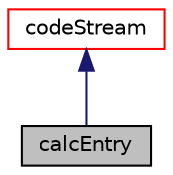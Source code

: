 digraph "calcEntry"
{
  bgcolor="transparent";
  edge [fontname="Helvetica",fontsize="10",labelfontname="Helvetica",labelfontsize="10"];
  node [fontname="Helvetica",fontsize="10",shape=record];
  Node1 [label="calcEntry",height=0.2,width=0.4,color="black", fillcolor="grey75", style="filled" fontcolor="black"];
  Node2 -> Node1 [dir="back",color="midnightblue",fontsize="10",style="solid",fontname="Helvetica"];
  Node2 [label="codeStream",height=0.2,width=0.4,color="red",URL="$classFoam_1_1functionEntries_1_1codeStream.html",tooltip="Dictionary entry that contains C++ OpenFOAM code that is compiled to generate the entry itself..."];
}

